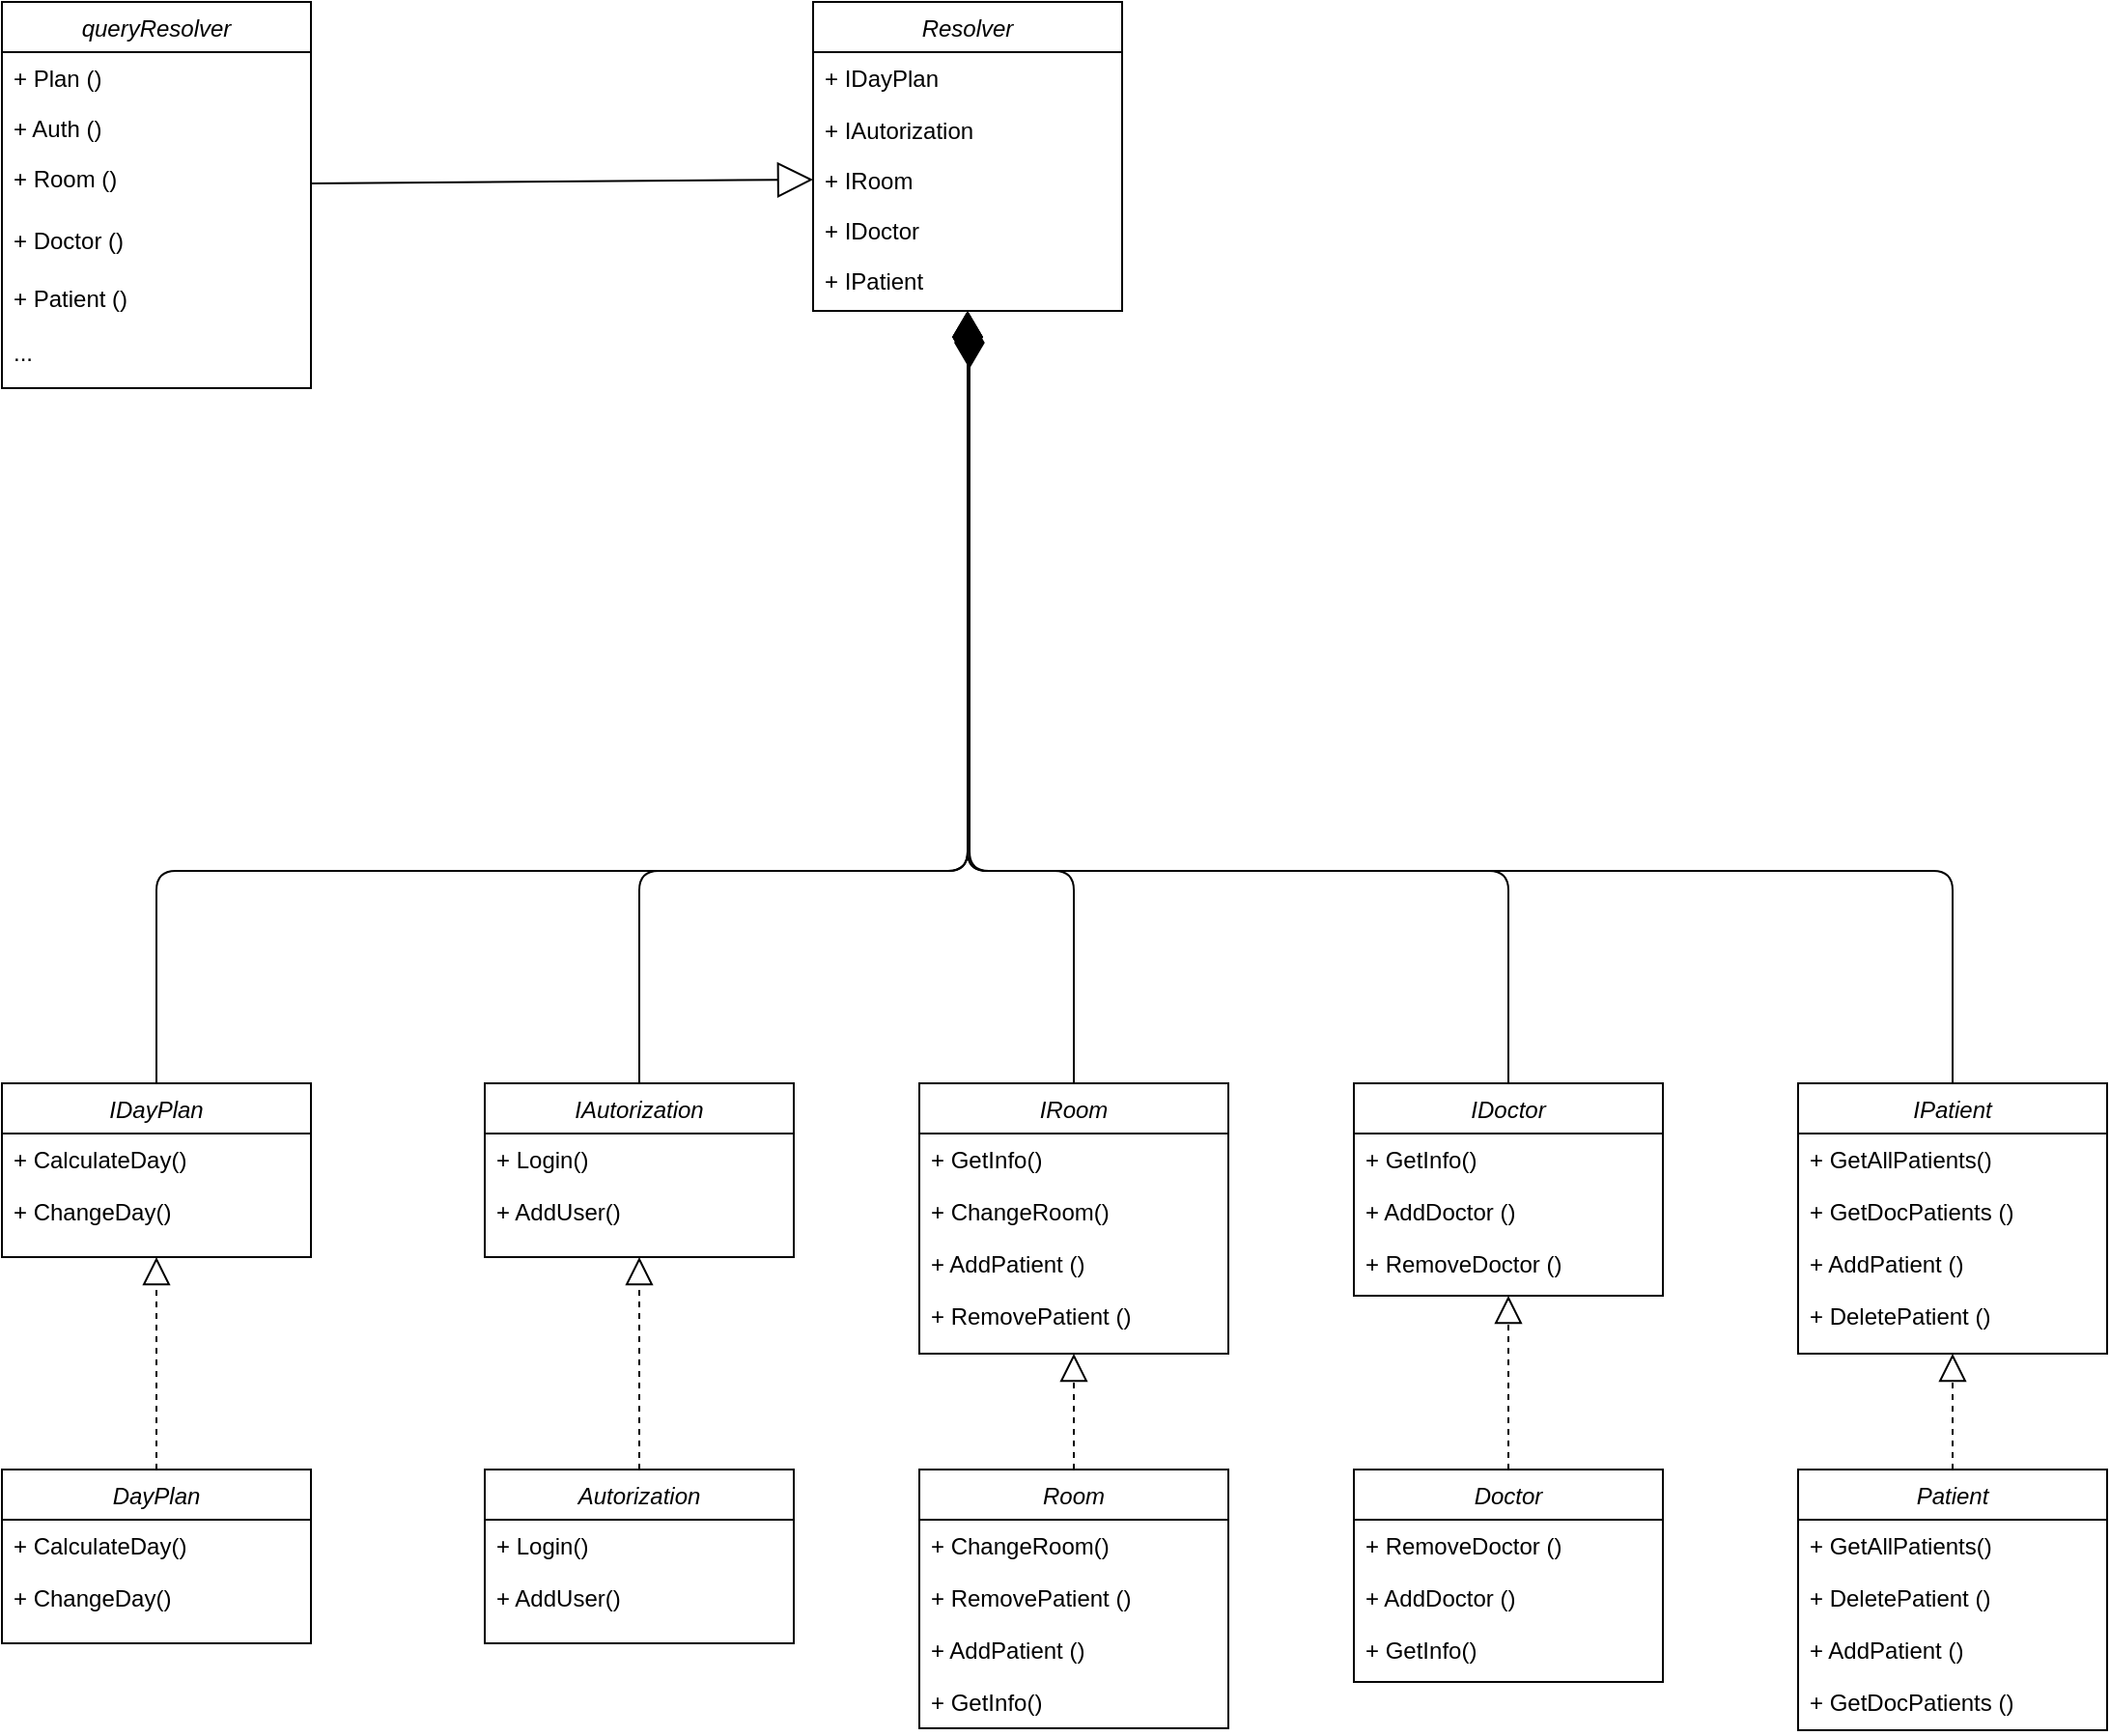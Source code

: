 <mxfile version="12.2.4"><diagram id="C5pOSriHOpGsMRZhfHZo"><mxGraphModel dx="2173" dy="1860" grid="1" gridSize="10" guides="1" tooltips="1" connect="1" arrows="1" fold="1" page="1" pageScale="1" pageWidth="850" pageHeight="1100" math="0" shadow="0"><root><mxCell id="0"/><mxCell id="1" parent="0"/><mxCell id="2" value="Resolver" style="swimlane;fontStyle=2;align=center;verticalAlign=top;childLayout=stackLayout;horizontal=1;startSize=26;horizontalStack=0;resizeParent=1;resizeLast=0;collapsible=1;marginBottom=0;rounded=0;shadow=0;strokeWidth=1;" vertex="1" parent="1"><mxGeometry x="290" y="100" width="160" height="160" as="geometry"><mxRectangle x="220" y="120" width="160" height="26" as="alternateBounds"/></mxGeometry></mxCell><mxCell id="3" value="+ IDayPlan" style="text;align=left;verticalAlign=top;spacingLeft=4;spacingRight=4;overflow=hidden;rotatable=0;points=[[0,0.5],[1,0.5]];portConstraint=eastwest;rounded=0;shadow=0;html=0;" vertex="1" parent="2"><mxGeometry y="26" width="160" height="27" as="geometry"/></mxCell><mxCell id="4" value="+ IAutorization" style="text;align=left;verticalAlign=top;spacingLeft=4;spacingRight=4;overflow=hidden;rotatable=0;points=[[0,0.5],[1,0.5]];portConstraint=eastwest;rounded=0;shadow=0;html=0;" vertex="1" parent="2"><mxGeometry y="53" width="160" height="26" as="geometry"/></mxCell><mxCell id="5" value="+ IRoom" style="text;align=left;verticalAlign=top;spacingLeft=4;spacingRight=4;overflow=hidden;rotatable=0;points=[[0,0.5],[1,0.5]];portConstraint=eastwest;rounded=0;shadow=0;html=0;" vertex="1" parent="2"><mxGeometry y="79" width="160" height="26" as="geometry"/></mxCell><mxCell id="6" value="+ IDoctor" style="text;align=left;verticalAlign=top;spacingLeft=4;spacingRight=4;overflow=hidden;rotatable=0;points=[[0,0.5],[1,0.5]];portConstraint=eastwest;rounded=0;shadow=0;html=0;" vertex="1" parent="2"><mxGeometry y="105" width="160" height="26" as="geometry"/></mxCell><mxCell id="7" value="+ IPatient" style="text;align=left;verticalAlign=top;spacingLeft=4;spacingRight=4;overflow=hidden;rotatable=0;points=[[0,0.5],[1,0.5]];portConstraint=eastwest;rounded=0;shadow=0;html=0;" vertex="1" parent="2"><mxGeometry y="131" width="160" height="26" as="geometry"/></mxCell><mxCell id="11" value="queryResolver" style="swimlane;fontStyle=2;align=center;verticalAlign=top;childLayout=stackLayout;horizontal=1;startSize=26;horizontalStack=0;resizeParent=1;resizeLast=0;collapsible=1;marginBottom=0;rounded=0;shadow=0;strokeWidth=1;" vertex="1" parent="1"><mxGeometry x="-130" y="100" width="160" height="200" as="geometry"><mxRectangle x="220" y="120" width="160" height="26" as="alternateBounds"/></mxGeometry></mxCell><mxCell id="12" value="+ Plan ()" style="text;align=left;verticalAlign=top;spacingLeft=4;spacingRight=4;overflow=hidden;rotatable=0;points=[[0,0.5],[1,0.5]];portConstraint=eastwest;rounded=0;shadow=0;html=0;" vertex="1" parent="11"><mxGeometry y="26" width="160" height="26" as="geometry"/></mxCell><mxCell id="13" value="+ Auth ()" style="text;align=left;verticalAlign=top;spacingLeft=4;spacingRight=4;overflow=hidden;rotatable=0;points=[[0,0.5],[1,0.5]];portConstraint=eastwest;rounded=0;shadow=0;html=0;" vertex="1" parent="11"><mxGeometry y="52" width="160" height="26" as="geometry"/></mxCell><mxCell id="14" value="+ Room ()" style="text;align=left;verticalAlign=top;spacingLeft=4;spacingRight=4;overflow=hidden;rotatable=0;points=[[0,0.5],[1,0.5]];portConstraint=eastwest;rounded=0;shadow=0;html=0;" vertex="1" parent="11"><mxGeometry y="78" width="160" height="32" as="geometry"/></mxCell><mxCell id="15" value="+ Doctor ()" style="text;align=left;verticalAlign=top;spacingLeft=4;spacingRight=4;overflow=hidden;rotatable=0;points=[[0,0.5],[1,0.5]];portConstraint=eastwest;rounded=0;shadow=0;html=0;" vertex="1" parent="11"><mxGeometry y="110" width="160" height="30" as="geometry"/></mxCell><mxCell id="16" value="+ Patient ()" style="text;align=left;verticalAlign=top;spacingLeft=4;spacingRight=4;overflow=hidden;rotatable=0;points=[[0,0.5],[1,0.5]];portConstraint=eastwest;rounded=0;shadow=0;html=0;" vertex="1" parent="11"><mxGeometry y="140" width="160" height="28" as="geometry"/></mxCell><mxCell id="26" value="..." style="text;align=left;verticalAlign=top;spacingLeft=4;spacingRight=4;overflow=hidden;rotatable=0;points=[[0,0.5],[1,0.5]];portConstraint=eastwest;rounded=0;shadow=0;html=0;" vertex="1" parent="11"><mxGeometry y="168" width="160" height="28" as="geometry"/></mxCell><mxCell id="23" value="" style="endArrow=block;endSize=16;endFill=0;html=1;entryX=0;entryY=0.5;entryDx=0;entryDy=0;exitX=1;exitY=0.5;exitDx=0;exitDy=0;" edge="1" parent="1" source="14" target="5"><mxGeometry width="160" relative="1" as="geometry"><mxPoint x="60" y="190" as="sourcePoint"/><mxPoint x="360" y="293" as="targetPoint"/><Array as="points"/></mxGeometry></mxCell><mxCell id="27" value="IDayPlan" style="swimlane;fontStyle=2;align=center;verticalAlign=top;childLayout=stackLayout;horizontal=1;startSize=26;horizontalStack=0;resizeParent=1;resizeLast=0;collapsible=1;marginBottom=0;rounded=0;shadow=0;strokeWidth=1;" vertex="1" parent="1"><mxGeometry x="-130" y="660" width="160" height="90" as="geometry"><mxRectangle x="220" y="120" width="160" height="26" as="alternateBounds"/></mxGeometry></mxCell><mxCell id="28" value="+ CalculateDay()" style="text;align=left;verticalAlign=top;spacingLeft=4;spacingRight=4;overflow=hidden;rotatable=0;points=[[0,0.5],[1,0.5]];portConstraint=eastwest;rounded=0;shadow=0;html=0;" vertex="1" parent="27"><mxGeometry y="26" width="160" height="27" as="geometry"/></mxCell><mxCell id="33" value="+ ChangeDay()" style="text;align=left;verticalAlign=top;spacingLeft=4;spacingRight=4;overflow=hidden;rotatable=0;points=[[0,0.5],[1,0.5]];portConstraint=eastwest;rounded=0;shadow=0;html=0;" vertex="1" parent="27"><mxGeometry y="53" width="160" height="27" as="geometry"/></mxCell><mxCell id="34" value="" style="endArrow=diamondThin;endFill=1;endSize=24;html=1;entryX=0.5;entryY=1;entryDx=0;entryDy=0;exitX=0.5;exitY=0;exitDx=0;exitDy=0;" edge="1" parent="1" source="27" target="2"><mxGeometry width="160" relative="1" as="geometry"><mxPoint x="260" y="610" as="sourcePoint"/><mxPoint x="420" y="610" as="targetPoint"/><Array as="points"><mxPoint x="-50" y="550"/><mxPoint x="370" y="550"/></Array></mxGeometry></mxCell><mxCell id="35" value="DayPlan" style="swimlane;fontStyle=2;align=center;verticalAlign=top;childLayout=stackLayout;horizontal=1;startSize=26;horizontalStack=0;resizeParent=1;resizeLast=0;collapsible=1;marginBottom=0;rounded=0;shadow=0;strokeWidth=1;" vertex="1" parent="1"><mxGeometry x="-130" y="860" width="160" height="90" as="geometry"><mxRectangle x="220" y="120" width="160" height="26" as="alternateBounds"/></mxGeometry></mxCell><mxCell id="36" value="+ CalculateDay()" style="text;align=left;verticalAlign=top;spacingLeft=4;spacingRight=4;overflow=hidden;rotatable=0;points=[[0,0.5],[1,0.5]];portConstraint=eastwest;rounded=0;shadow=0;html=0;" vertex="1" parent="35"><mxGeometry y="26" width="160" height="27" as="geometry"/></mxCell><mxCell id="37" value="+ ChangeDay()" style="text;align=left;verticalAlign=top;spacingLeft=4;spacingRight=4;overflow=hidden;rotatable=0;points=[[0,0.5],[1,0.5]];portConstraint=eastwest;rounded=0;shadow=0;html=0;" vertex="1" parent="35"><mxGeometry y="53" width="160" height="27" as="geometry"/></mxCell><mxCell id="38" value="" style="endArrow=block;dashed=1;endFill=0;endSize=12;html=1;entryX=0.5;entryY=1;entryDx=0;entryDy=0;exitX=0.5;exitY=0;exitDx=0;exitDy=0;" edge="1" parent="1" source="35" target="27"><mxGeometry width="160" relative="1" as="geometry"><mxPoint x="50" y="920" as="sourcePoint"/><mxPoint x="210" y="920" as="targetPoint"/></mxGeometry></mxCell><mxCell id="39" value="IAutorization" style="swimlane;fontStyle=2;align=center;verticalAlign=top;childLayout=stackLayout;horizontal=1;startSize=26;horizontalStack=0;resizeParent=1;resizeLast=0;collapsible=1;marginBottom=0;rounded=0;shadow=0;strokeWidth=1;" vertex="1" parent="1"><mxGeometry x="120" y="660" width="160" height="90" as="geometry"><mxRectangle x="220" y="120" width="160" height="26" as="alternateBounds"/></mxGeometry></mxCell><mxCell id="40" value="+ Login()" style="text;align=left;verticalAlign=top;spacingLeft=4;spacingRight=4;overflow=hidden;rotatable=0;points=[[0,0.5],[1,0.5]];portConstraint=eastwest;rounded=0;shadow=0;html=0;" vertex="1" parent="39"><mxGeometry y="26" width="160" height="27" as="geometry"/></mxCell><mxCell id="41" value="+ AddUser()" style="text;align=left;verticalAlign=top;spacingLeft=4;spacingRight=4;overflow=hidden;rotatable=0;points=[[0,0.5],[1,0.5]];portConstraint=eastwest;rounded=0;shadow=0;html=0;" vertex="1" parent="39"><mxGeometry y="53" width="160" height="27" as="geometry"/></mxCell><mxCell id="42" value="Autorization" style="swimlane;fontStyle=2;align=center;verticalAlign=top;childLayout=stackLayout;horizontal=1;startSize=26;horizontalStack=0;resizeParent=1;resizeLast=0;collapsible=1;marginBottom=0;rounded=0;shadow=0;strokeWidth=1;" vertex="1" parent="1"><mxGeometry x="120" y="860" width="160" height="90" as="geometry"><mxRectangle x="220" y="120" width="160" height="26" as="alternateBounds"/></mxGeometry></mxCell><mxCell id="43" value="+ Login()" style="text;align=left;verticalAlign=top;spacingLeft=4;spacingRight=4;overflow=hidden;rotatable=0;points=[[0,0.5],[1,0.5]];portConstraint=eastwest;rounded=0;shadow=0;html=0;" vertex="1" parent="42"><mxGeometry y="26" width="160" height="27" as="geometry"/></mxCell><mxCell id="44" value="+ AddUser()" style="text;align=left;verticalAlign=top;spacingLeft=4;spacingRight=4;overflow=hidden;rotatable=0;points=[[0,0.5],[1,0.5]];portConstraint=eastwest;rounded=0;shadow=0;html=0;" vertex="1" parent="42"><mxGeometry y="53" width="160" height="27" as="geometry"/></mxCell><mxCell id="45" value="" style="endArrow=block;dashed=1;endFill=0;endSize=12;html=1;entryX=0.5;entryY=1;entryDx=0;entryDy=0;exitX=0.5;exitY=0;exitDx=0;exitDy=0;" edge="1" parent="1" source="42" target="39"><mxGeometry width="160" relative="1" as="geometry"><mxPoint x="300" y="920" as="sourcePoint"/><mxPoint x="460" y="920" as="targetPoint"/></mxGeometry></mxCell><mxCell id="46" value="" style="endArrow=diamondThin;endFill=1;endSize=24;html=1;entryX=0.5;entryY=1;entryDx=0;entryDy=0;exitX=0.5;exitY=0;exitDx=0;exitDy=0;" edge="1" parent="1" source="39" target="2"><mxGeometry width="160" relative="1" as="geometry"><mxPoint x="310" y="670" as="sourcePoint"/><mxPoint x="730" y="270" as="targetPoint"/><Array as="points"><mxPoint x="200" y="550"/><mxPoint x="370" y="550"/></Array></mxGeometry></mxCell><mxCell id="47" value="IRoom" style="swimlane;fontStyle=2;align=center;verticalAlign=top;childLayout=stackLayout;horizontal=1;startSize=26;horizontalStack=0;resizeParent=1;resizeLast=0;collapsible=1;marginBottom=0;rounded=0;shadow=0;strokeWidth=1;" vertex="1" parent="1"><mxGeometry x="345" y="660" width="160" height="140" as="geometry"><mxRectangle x="220" y="120" width="160" height="26" as="alternateBounds"/></mxGeometry></mxCell><mxCell id="48" value="+ GetInfo()" style="text;align=left;verticalAlign=top;spacingLeft=4;spacingRight=4;overflow=hidden;rotatable=0;points=[[0,0.5],[1,0.5]];portConstraint=eastwest;rounded=0;shadow=0;html=0;" vertex="1" parent="47"><mxGeometry y="26" width="160" height="27" as="geometry"/></mxCell><mxCell id="55" value="+ ChangeRoom()" style="text;align=left;verticalAlign=top;spacingLeft=4;spacingRight=4;overflow=hidden;rotatable=0;points=[[0,0.5],[1,0.5]];portConstraint=eastwest;rounded=0;shadow=0;html=0;" vertex="1" parent="47"><mxGeometry y="53" width="160" height="27" as="geometry"/></mxCell><mxCell id="56" value="+ AddPatient ()" style="text;align=left;verticalAlign=top;spacingLeft=4;spacingRight=4;overflow=hidden;rotatable=0;points=[[0,0.5],[1,0.5]];portConstraint=eastwest;rounded=0;shadow=0;html=0;" vertex="1" parent="47"><mxGeometry y="80" width="160" height="27" as="geometry"/></mxCell><mxCell id="57" value="+ RemovePatient ()" style="text;align=left;verticalAlign=top;spacingLeft=4;spacingRight=4;overflow=hidden;rotatable=0;points=[[0,0.5],[1,0.5]];portConstraint=eastwest;rounded=0;shadow=0;html=0;" vertex="1" parent="47"><mxGeometry y="107" width="160" height="27" as="geometry"/></mxCell><mxCell id="50" value="Room" style="swimlane;fontStyle=2;align=center;verticalAlign=top;childLayout=stackLayout;horizontal=1;startSize=26;horizontalStack=0;resizeParent=1;resizeLast=0;collapsible=1;marginBottom=0;rounded=0;shadow=0;strokeWidth=1;" vertex="1" parent="1"><mxGeometry x="345" y="860" width="160" height="134" as="geometry"><mxRectangle x="220" y="120" width="160" height="26" as="alternateBounds"/></mxGeometry></mxCell><mxCell id="63" value="+ ChangeRoom()" style="text;align=left;verticalAlign=top;spacingLeft=4;spacingRight=4;overflow=hidden;rotatable=0;points=[[0,0.5],[1,0.5]];portConstraint=eastwest;rounded=0;shadow=0;html=0;" vertex="1" parent="50"><mxGeometry y="26" width="160" height="27" as="geometry"/></mxCell><mxCell id="65" value="+ RemovePatient ()" style="text;align=left;verticalAlign=top;spacingLeft=4;spacingRight=4;overflow=hidden;rotatable=0;points=[[0,0.5],[1,0.5]];portConstraint=eastwest;rounded=0;shadow=0;html=0;" vertex="1" parent="50"><mxGeometry y="53" width="160" height="27" as="geometry"/></mxCell><mxCell id="64" value="+ AddPatient ()" style="text;align=left;verticalAlign=top;spacingLeft=4;spacingRight=4;overflow=hidden;rotatable=0;points=[[0,0.5],[1,0.5]];portConstraint=eastwest;rounded=0;shadow=0;html=0;" vertex="1" parent="50"><mxGeometry y="80" width="160" height="27" as="geometry"/></mxCell><mxCell id="66" value="+ GetInfo()" style="text;align=left;verticalAlign=top;spacingLeft=4;spacingRight=4;overflow=hidden;rotatable=0;points=[[0,0.5],[1,0.5]];portConstraint=eastwest;rounded=0;shadow=0;html=0;" vertex="1" parent="50"><mxGeometry y="107" width="160" height="27" as="geometry"/></mxCell><mxCell id="53" value="" style="endArrow=block;dashed=1;endFill=0;endSize=12;html=1;entryX=0.5;entryY=1;entryDx=0;entryDy=0;exitX=0.5;exitY=0;exitDx=0;exitDy=0;" edge="1" parent="1" source="50" target="47"><mxGeometry width="160" relative="1" as="geometry"><mxPoint x="525" y="920" as="sourcePoint"/><mxPoint x="685" y="920" as="targetPoint"/></mxGeometry></mxCell><mxCell id="67" value="" style="endArrow=diamondThin;endFill=1;endSize=24;html=1;entryX=0.506;entryY=1.231;entryDx=0;entryDy=0;entryPerimeter=0;exitX=0.5;exitY=0;exitDx=0;exitDy=0;" edge="1" parent="1" source="47" target="7"><mxGeometry width="160" relative="1" as="geometry"><mxPoint x="500" y="570" as="sourcePoint"/><mxPoint x="660" y="570" as="targetPoint"/><Array as="points"><mxPoint x="425" y="550"/><mxPoint x="371" y="550"/></Array></mxGeometry></mxCell><mxCell id="68" value="IDoctor" style="swimlane;fontStyle=2;align=center;verticalAlign=top;childLayout=stackLayout;horizontal=1;startSize=26;horizontalStack=0;resizeParent=1;resizeLast=0;collapsible=1;marginBottom=0;rounded=0;shadow=0;strokeWidth=1;" vertex="1" parent="1"><mxGeometry x="570" y="660" width="160" height="110" as="geometry"><mxRectangle x="220" y="120" width="160" height="26" as="alternateBounds"/></mxGeometry></mxCell><mxCell id="69" value="+ GetInfo()" style="text;align=left;verticalAlign=top;spacingLeft=4;spacingRight=4;overflow=hidden;rotatable=0;points=[[0,0.5],[1,0.5]];portConstraint=eastwest;rounded=0;shadow=0;html=0;" vertex="1" parent="68"><mxGeometry y="26" width="160" height="27" as="geometry"/></mxCell><mxCell id="71" value="+ AddDoctor ()" style="text;align=left;verticalAlign=top;spacingLeft=4;spacingRight=4;overflow=hidden;rotatable=0;points=[[0,0.5],[1,0.5]];portConstraint=eastwest;rounded=0;shadow=0;html=0;" vertex="1" parent="68"><mxGeometry y="53" width="160" height="27" as="geometry"/></mxCell><mxCell id="72" value="+ RemoveDoctor ()" style="text;align=left;verticalAlign=top;spacingLeft=4;spacingRight=4;overflow=hidden;rotatable=0;points=[[0,0.5],[1,0.5]];portConstraint=eastwest;rounded=0;shadow=0;html=0;" vertex="1" parent="68"><mxGeometry y="80" width="160" height="27" as="geometry"/></mxCell><mxCell id="73" value="Doctor" style="swimlane;fontStyle=2;align=center;verticalAlign=top;childLayout=stackLayout;horizontal=1;startSize=26;horizontalStack=0;resizeParent=1;resizeLast=0;collapsible=1;marginBottom=0;rounded=0;shadow=0;strokeWidth=1;" vertex="1" parent="1"><mxGeometry x="570" y="860" width="160" height="110" as="geometry"><mxRectangle x="220" y="120" width="160" height="26" as="alternateBounds"/></mxGeometry></mxCell><mxCell id="82" value="+ RemoveDoctor ()" style="text;align=left;verticalAlign=top;spacingLeft=4;spacingRight=4;overflow=hidden;rotatable=0;points=[[0,0.5],[1,0.5]];portConstraint=eastwest;rounded=0;shadow=0;html=0;" vertex="1" parent="73"><mxGeometry y="26" width="160" height="27" as="geometry"/></mxCell><mxCell id="81" value="+ AddDoctor ()" style="text;align=left;verticalAlign=top;spacingLeft=4;spacingRight=4;overflow=hidden;rotatable=0;points=[[0,0.5],[1,0.5]];portConstraint=eastwest;rounded=0;shadow=0;html=0;" vertex="1" parent="73"><mxGeometry y="53" width="160" height="27" as="geometry"/></mxCell><mxCell id="80" value="+ GetInfo()" style="text;align=left;verticalAlign=top;spacingLeft=4;spacingRight=4;overflow=hidden;rotatable=0;points=[[0,0.5],[1,0.5]];portConstraint=eastwest;rounded=0;shadow=0;html=0;" vertex="1" parent="73"><mxGeometry y="80" width="160" height="27" as="geometry"/></mxCell><mxCell id="78" value="" style="endArrow=block;dashed=1;endFill=0;endSize=12;html=1;entryX=0.5;entryY=1;entryDx=0;entryDy=0;exitX=0.5;exitY=0;exitDx=0;exitDy=0;" edge="1" parent="1" source="73" target="68"><mxGeometry width="160" relative="1" as="geometry"><mxPoint x="750" y="920" as="sourcePoint"/><mxPoint x="910" y="920" as="targetPoint"/></mxGeometry></mxCell><mxCell id="79" value="" style="endArrow=diamondThin;endFill=1;endSize=24;html=1;entryX=0.5;entryY=1;entryDx=0;entryDy=0;exitX=0.5;exitY=0;exitDx=0;exitDy=0;" edge="1" parent="1" source="68" target="2"><mxGeometry width="160" relative="1" as="geometry"><mxPoint x="620" y="520" as="sourcePoint"/><mxPoint x="780" y="520" as="targetPoint"/><Array as="points"><mxPoint x="650" y="550"/><mxPoint x="370" y="550"/></Array></mxGeometry></mxCell><mxCell id="83" value="IPatient" style="swimlane;fontStyle=2;align=center;verticalAlign=top;childLayout=stackLayout;horizontal=1;startSize=26;horizontalStack=0;resizeParent=1;resizeLast=0;collapsible=1;marginBottom=0;rounded=0;shadow=0;strokeWidth=1;" vertex="1" parent="1"><mxGeometry x="800" y="660" width="160" height="140" as="geometry"><mxRectangle x="220" y="120" width="160" height="26" as="alternateBounds"/></mxGeometry></mxCell><mxCell id="84" value="+ GetAllPatients()" style="text;align=left;verticalAlign=top;spacingLeft=4;spacingRight=4;overflow=hidden;rotatable=0;points=[[0,0.5],[1,0.5]];portConstraint=eastwest;rounded=0;shadow=0;html=0;" vertex="1" parent="83"><mxGeometry y="26" width="160" height="27" as="geometry"/></mxCell><mxCell id="85" value="+ GetDocPatients ()" style="text;align=left;verticalAlign=top;spacingLeft=4;spacingRight=4;overflow=hidden;rotatable=0;points=[[0,0.5],[1,0.5]];portConstraint=eastwest;rounded=0;shadow=0;html=0;" vertex="1" parent="83"><mxGeometry y="53" width="160" height="27" as="geometry"/></mxCell><mxCell id="86" value="+ AddPatient ()" style="text;align=left;verticalAlign=top;spacingLeft=4;spacingRight=4;overflow=hidden;rotatable=0;points=[[0,0.5],[1,0.5]];portConstraint=eastwest;rounded=0;shadow=0;html=0;" vertex="1" parent="83"><mxGeometry y="80" width="160" height="27" as="geometry"/></mxCell><mxCell id="93" value="+ DeletePatient ()" style="text;align=left;verticalAlign=top;spacingLeft=4;spacingRight=4;overflow=hidden;rotatable=0;points=[[0,0.5],[1,0.5]];portConstraint=eastwest;rounded=0;shadow=0;html=0;" vertex="1" parent="83"><mxGeometry y="107" width="160" height="27" as="geometry"/></mxCell><mxCell id="87" value="Patient" style="swimlane;fontStyle=2;align=center;verticalAlign=top;childLayout=stackLayout;horizontal=1;startSize=26;horizontalStack=0;resizeParent=1;resizeLast=0;collapsible=1;marginBottom=0;rounded=0;shadow=0;strokeWidth=1;" vertex="1" parent="1"><mxGeometry x="800" y="860" width="160" height="135" as="geometry"><mxRectangle x="220" y="120" width="160" height="26" as="alternateBounds"/></mxGeometry></mxCell><mxCell id="94" value="+ GetAllPatients()" style="text;align=left;verticalAlign=top;spacingLeft=4;spacingRight=4;overflow=hidden;rotatable=0;points=[[0,0.5],[1,0.5]];portConstraint=eastwest;rounded=0;shadow=0;html=0;" vertex="1" parent="87"><mxGeometry y="26" width="160" height="27" as="geometry"/></mxCell><mxCell id="97" value="+ DeletePatient ()" style="text;align=left;verticalAlign=top;spacingLeft=4;spacingRight=4;overflow=hidden;rotatable=0;points=[[0,0.5],[1,0.5]];portConstraint=eastwest;rounded=0;shadow=0;html=0;" vertex="1" parent="87"><mxGeometry y="53" width="160" height="27" as="geometry"/></mxCell><mxCell id="96" value="+ AddPatient ()" style="text;align=left;verticalAlign=top;spacingLeft=4;spacingRight=4;overflow=hidden;rotatable=0;points=[[0,0.5],[1,0.5]];portConstraint=eastwest;rounded=0;shadow=0;html=0;" vertex="1" parent="87"><mxGeometry y="80" width="160" height="27" as="geometry"/></mxCell><mxCell id="95" value="+ GetDocPatients ()" style="text;align=left;verticalAlign=top;spacingLeft=4;spacingRight=4;overflow=hidden;rotatable=0;points=[[0,0.5],[1,0.5]];portConstraint=eastwest;rounded=0;shadow=0;html=0;" vertex="1" parent="87"><mxGeometry y="107" width="160" height="27" as="geometry"/></mxCell><mxCell id="91" value="" style="endArrow=block;dashed=1;endFill=0;endSize=12;html=1;entryX=0.5;entryY=1;entryDx=0;entryDy=0;exitX=0.5;exitY=0;exitDx=0;exitDy=0;" edge="1" parent="1" source="87" target="83"><mxGeometry width="160" relative="1" as="geometry"><mxPoint x="980" y="920" as="sourcePoint"/><mxPoint x="1140" y="920" as="targetPoint"/></mxGeometry></mxCell><mxCell id="92" value="" style="endArrow=diamondThin;endFill=1;endSize=24;html=1;entryX=0.5;entryY=1;entryDx=0;entryDy=0;exitX=0.5;exitY=0;exitDx=0;exitDy=0;" edge="1" parent="1" source="83" target="2"><mxGeometry width="160" relative="1" as="geometry"><mxPoint x="740" y="510" as="sourcePoint"/><mxPoint x="900" y="510" as="targetPoint"/><Array as="points"><mxPoint x="880" y="550"/><mxPoint x="370" y="550"/></Array></mxGeometry></mxCell></root></mxGraphModel></diagram></mxfile>